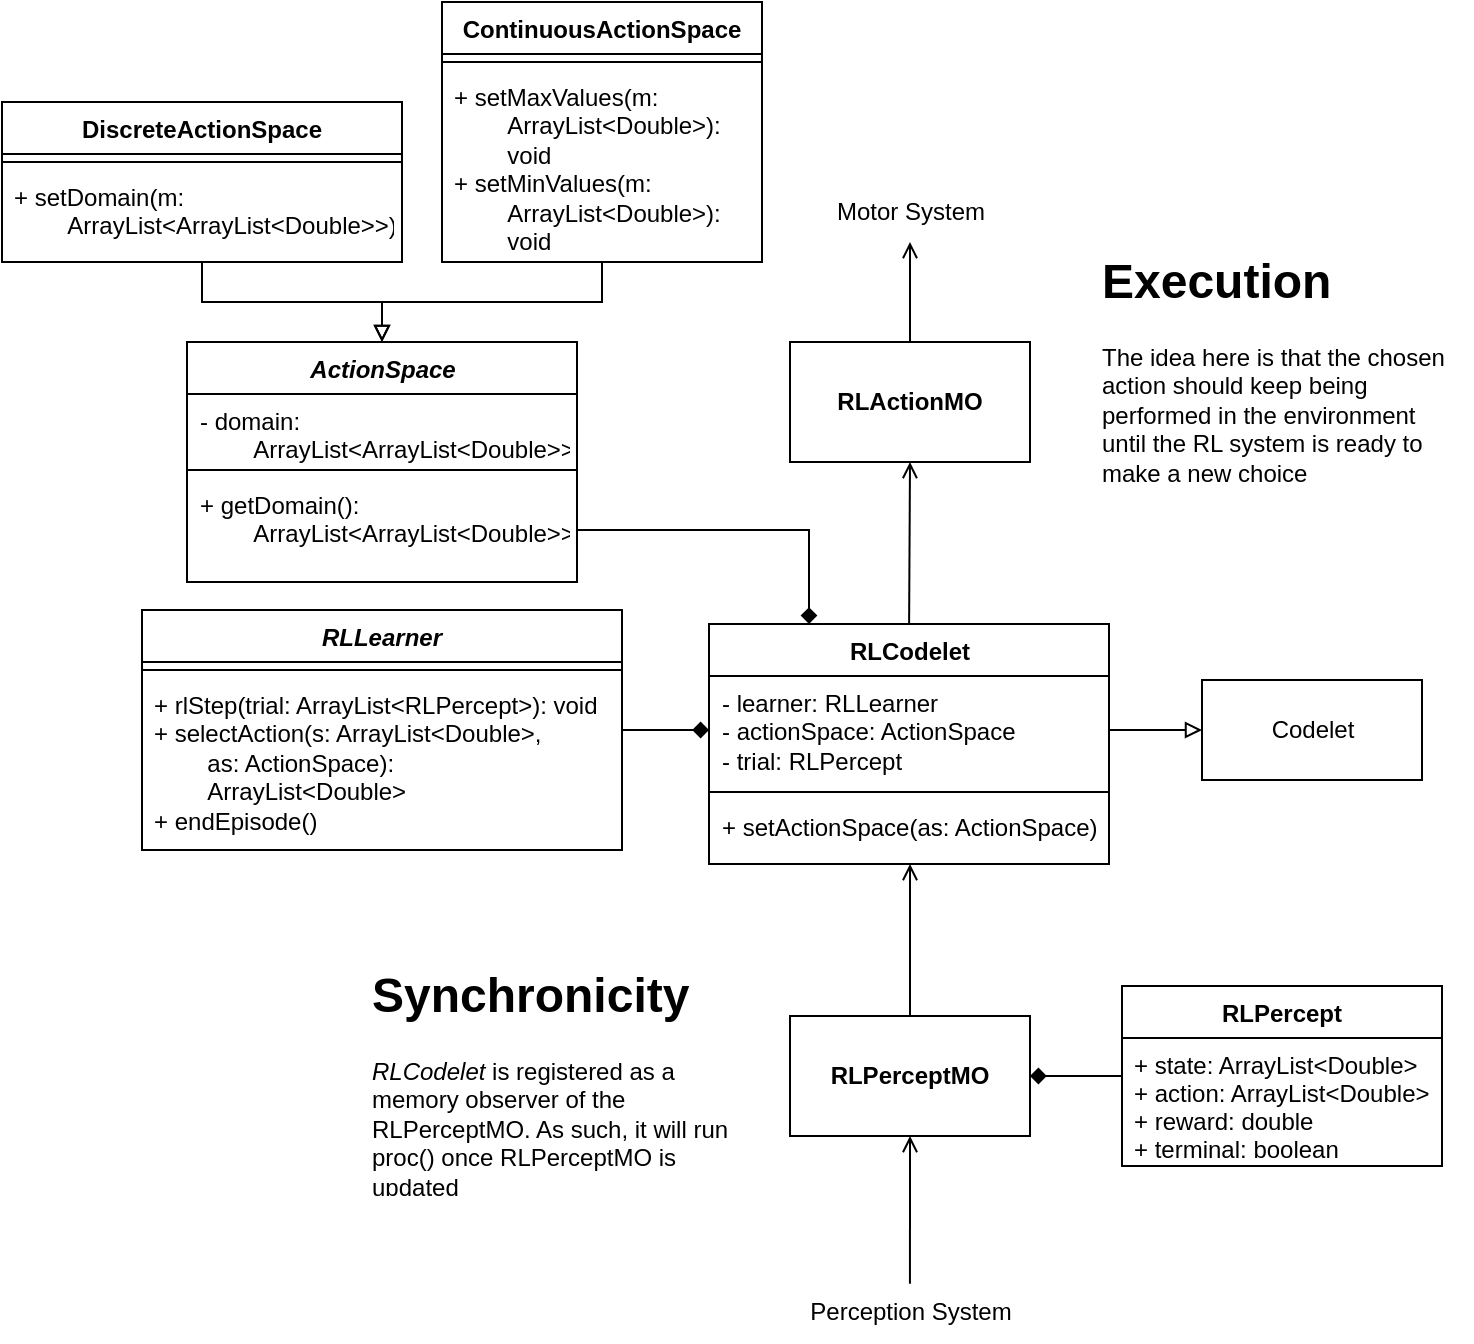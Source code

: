 <mxfile version="21.8.2" type="device">
  <diagram name="Página-1" id="L981XZq5zodmihKbrToB">
    <mxGraphModel dx="1050" dy="1798" grid="1" gridSize="10" guides="1" tooltips="1" connect="1" arrows="1" fold="1" page="1" pageScale="1" pageWidth="827" pageHeight="1169" math="0" shadow="0">
      <root>
        <mxCell id="0" />
        <mxCell id="1" parent="0" />
        <mxCell id="3fKyfZN-HIGO_9_7wgWq-18" style="edgeStyle=orthogonalEdgeStyle;rounded=0;orthogonalLoop=1;jettySize=auto;html=1;endArrow=open;endFill=0;exitX=0.5;exitY=0;exitDx=0;exitDy=0;" parent="1" source="ftiPFikEIieNRPhFFyMl-2" target="ySceeVKdL_UXed-vuoVS-14" edge="1">
          <mxGeometry relative="1" as="geometry">
            <mxPoint x="453.5" y="296" as="targetPoint" />
            <mxPoint x="454" y="440" as="sourcePoint" />
            <Array as="points">
              <mxPoint x="454" y="360" />
              <mxPoint x="454" y="360" />
            </Array>
          </mxGeometry>
        </mxCell>
        <mxCell id="-NE6A836NCrnR8vJoupu-13" style="edgeStyle=orthogonalEdgeStyle;rounded=0;orthogonalLoop=1;jettySize=auto;html=1;endArrow=none;endFill=0;startArrow=open;startFill=0;entryX=0.504;entryY=0.03;entryDx=0;entryDy=0;entryPerimeter=0;exitX=0.5;exitY=1;exitDx=0;exitDy=0;" parent="1" source="ftiPFikEIieNRPhFFyMl-2" target="-NE6A836NCrnR8vJoupu-24" edge="1">
          <mxGeometry relative="1" as="geometry">
            <mxPoint x="454" y="590" as="targetPoint" />
            <mxPoint x="453.98" y="534" as="sourcePoint" />
          </mxGeometry>
        </mxCell>
        <mxCell id="3fKyfZN-HIGO_9_7wgWq-25" style="edgeStyle=orthogonalEdgeStyle;rounded=0;orthogonalLoop=1;jettySize=auto;html=1;exitX=0.5;exitY=0;exitDx=0;exitDy=0;entryX=0.5;entryY=1;entryDx=0;entryDy=0;endArrow=open;endFill=0;" parent="1" target="ftiPFikEIieNRPhFFyMl-8" edge="1">
          <mxGeometry relative="1" as="geometry">
            <mxPoint x="453.68" y="190" as="targetPoint" />
            <mxPoint x="453.5" y="270" as="sourcePoint" />
          </mxGeometry>
        </mxCell>
        <mxCell id="-NE6A836NCrnR8vJoupu-12" style="edgeStyle=orthogonalEdgeStyle;rounded=0;orthogonalLoop=1;jettySize=auto;html=1;endArrow=open;endFill=0;exitX=0.5;exitY=0;exitDx=0;exitDy=0;" parent="1" source="ftiPFikEIieNRPhFFyMl-8" target="-NE6A836NCrnR8vJoupu-23" edge="1">
          <mxGeometry relative="1" as="geometry">
            <mxPoint x="454" y="80" as="targetPoint" />
            <mxPoint x="454" y="110" as="sourcePoint" />
          </mxGeometry>
        </mxCell>
        <mxCell id="3fKyfZN-HIGO_9_7wgWq-32" style="edgeStyle=orthogonalEdgeStyle;rounded=0;orthogonalLoop=1;jettySize=auto;html=1;entryX=1;entryY=0.5;entryDx=0;entryDy=0;endArrow=diamond;endFill=1;" parent="1" source="3fKyfZN-HIGO_9_7wgWq-27" target="ftiPFikEIieNRPhFFyMl-2" edge="1">
          <mxGeometry relative="1" as="geometry">
            <mxPoint x="534" y="479" as="targetPoint" />
          </mxGeometry>
        </mxCell>
        <mxCell id="3fKyfZN-HIGO_9_7wgWq-27" value="RLPercept" style="swimlane;fontStyle=1;childLayout=stackLayout;horizontal=1;startSize=26;fillColor=none;horizontalStack=0;resizeParent=1;resizeParentMax=0;resizeLast=0;collapsible=1;marginBottom=0;" parent="1" vertex="1">
          <mxGeometry x="560" y="442" width="160" height="90" as="geometry" />
        </mxCell>
        <mxCell id="3fKyfZN-HIGO_9_7wgWq-28" value="+ state: ArrayList&lt;Double&gt;&#xa;+ action: ArrayList&lt;Double&gt;&#xa;+ reward: double&#xa;+ terminal: boolean&#xa;" style="text;strokeColor=none;fillColor=none;align=left;verticalAlign=top;spacingLeft=4;spacingRight=4;overflow=hidden;rotatable=0;points=[[0,0.5],[1,0.5]];portConstraint=eastwest;" parent="3fKyfZN-HIGO_9_7wgWq-27" vertex="1">
          <mxGeometry y="26" width="160" height="64" as="geometry" />
        </mxCell>
        <mxCell id="3fKyfZN-HIGO_9_7wgWq-37" value="&lt;div&gt;Codelet&lt;/div&gt;" style="html=1;" parent="1" vertex="1">
          <mxGeometry x="600" y="289" width="110" height="50" as="geometry" />
        </mxCell>
        <mxCell id="-NE6A836NCrnR8vJoupu-1" style="edgeStyle=orthogonalEdgeStyle;rounded=0;orthogonalLoop=1;jettySize=auto;html=1;entryX=0;entryY=0.5;entryDx=0;entryDy=0;endArrow=block;endFill=0;" parent="1" source="ySceeVKdL_UXed-vuoVS-12" target="3fKyfZN-HIGO_9_7wgWq-37" edge="1">
          <mxGeometry relative="1" as="geometry">
            <mxPoint x="541.5" y="323" as="sourcePoint" />
          </mxGeometry>
        </mxCell>
        <mxCell id="-NE6A836NCrnR8vJoupu-23" value="Motor System" style="text;html=1;align=center;verticalAlign=middle;resizable=0;points=[];autosize=1;strokeColor=none;fillColor=none;" parent="1" vertex="1">
          <mxGeometry x="404" y="40" width="100" height="30" as="geometry" />
        </mxCell>
        <mxCell id="-NE6A836NCrnR8vJoupu-24" value="&lt;div&gt;Perception System&lt;/div&gt;" style="text;html=1;align=center;verticalAlign=middle;resizable=0;points=[];autosize=1;strokeColor=none;fillColor=none;" parent="1" vertex="1">
          <mxGeometry x="393.5" y="590" width="120" height="30" as="geometry" />
        </mxCell>
        <mxCell id="oXIEZwQkRcJTD2ducp0V-1" value="&lt;h1&gt;Synchronicity&lt;/h1&gt;&lt;div&gt;&lt;i&gt;RLCodelet &lt;/i&gt;is registered as a memory observer of the RLPerceptMO. As such, it will run proc() once RLPerceptMO is updated&lt;/div&gt;" style="text;html=1;strokeColor=none;fillColor=none;spacing=5;spacingTop=-20;whiteSpace=wrap;overflow=hidden;rounded=0;" parent="1" vertex="1">
          <mxGeometry x="180" y="427" width="190" height="120" as="geometry" />
        </mxCell>
        <mxCell id="oXIEZwQkRcJTD2ducp0V-2" value="&lt;h1&gt;Execution&lt;br&gt;&lt;/h1&gt;&lt;p&gt;The idea here is that the chosen action should keep being performed in the environment until the RL system is ready to make a new choice&lt;br&gt;&lt;/p&gt;" style="text;html=1;strokeColor=none;fillColor=none;spacing=5;spacingTop=-20;whiteSpace=wrap;overflow=hidden;rounded=0;" parent="1" vertex="1">
          <mxGeometry x="545" y="70" width="190" height="130" as="geometry" />
        </mxCell>
        <mxCell id="ftiPFikEIieNRPhFFyMl-2" value="&lt;b&gt;RLPerceptMO&lt;/b&gt;" style="rounded=0;whiteSpace=wrap;html=1;" parent="1" vertex="1">
          <mxGeometry x="394" y="457" width="120" height="60" as="geometry" />
        </mxCell>
        <mxCell id="ftiPFikEIieNRPhFFyMl-8" value="&lt;b&gt;RLActionMO&lt;/b&gt;" style="rounded=0;whiteSpace=wrap;html=1;" parent="1" vertex="1">
          <mxGeometry x="394" y="120" width="120" height="60" as="geometry" />
        </mxCell>
        <mxCell id="ySceeVKdL_UXed-vuoVS-10" style="edgeStyle=orthogonalEdgeStyle;rounded=0;orthogonalLoop=1;jettySize=auto;html=1;endArrow=diamond;endFill=1;" edge="1" parent="1" source="ySceeVKdL_UXed-vuoVS-6" target="ySceeVKdL_UXed-vuoVS-12">
          <mxGeometry relative="1" as="geometry">
            <mxPoint x="365.5" y="323" as="targetPoint" />
          </mxGeometry>
        </mxCell>
        <mxCell id="ySceeVKdL_UXed-vuoVS-6" value="&lt;i&gt;RLLearner&lt;/i&gt;" style="swimlane;fontStyle=1;align=center;verticalAlign=top;childLayout=stackLayout;horizontal=1;startSize=26;horizontalStack=0;resizeParent=1;resizeParentMax=0;resizeLast=0;collapsible=1;marginBottom=0;whiteSpace=wrap;html=1;" vertex="1" parent="1">
          <mxGeometry x="70" y="254" width="240" height="120" as="geometry" />
        </mxCell>
        <mxCell id="ySceeVKdL_UXed-vuoVS-8" value="" style="line;strokeWidth=1;fillColor=none;align=left;verticalAlign=middle;spacingTop=-1;spacingLeft=3;spacingRight=3;rotatable=0;labelPosition=right;points=[];portConstraint=eastwest;strokeColor=inherit;" vertex="1" parent="ySceeVKdL_UXed-vuoVS-6">
          <mxGeometry y="26" width="240" height="8" as="geometry" />
        </mxCell>
        <mxCell id="ySceeVKdL_UXed-vuoVS-9" value="+ rlStep(trial: ArrayList&amp;lt;RLPercept&amp;gt;): void&lt;br&gt;+ selectAction(s: ArrayList&amp;lt;Double&amp;gt;, &lt;br&gt;&lt;span style=&quot;white-space: pre;&quot;&gt;&#x9;&lt;/span&gt;as: ActionSpace): &lt;span style=&quot;white-space: pre;&quot;&gt;&#x9;&lt;/span&gt;ArrayList&amp;lt;Double&amp;gt;&lt;br&gt;+ endEpisode()" style="text;strokeColor=none;fillColor=none;align=left;verticalAlign=top;spacingLeft=4;spacingRight=4;overflow=hidden;rotatable=0;points=[[0,0.5],[1,0.5]];portConstraint=eastwest;whiteSpace=wrap;html=1;" vertex="1" parent="ySceeVKdL_UXed-vuoVS-6">
          <mxGeometry y="34" width="240" height="86" as="geometry" />
        </mxCell>
        <mxCell id="ySceeVKdL_UXed-vuoVS-11" value="RLCodelet" style="swimlane;fontStyle=1;align=center;verticalAlign=top;childLayout=stackLayout;horizontal=1;startSize=26;horizontalStack=0;resizeParent=1;resizeParentMax=0;resizeLast=0;collapsible=1;marginBottom=0;whiteSpace=wrap;html=1;" vertex="1" parent="1">
          <mxGeometry x="353.5" y="261" width="200" height="120" as="geometry" />
        </mxCell>
        <mxCell id="ySceeVKdL_UXed-vuoVS-12" value="- learner: RLLearner&lt;br&gt;- actionSpace: ActionSpace&lt;br&gt;- trial: RLPercept" style="text;strokeColor=none;fillColor=none;align=left;verticalAlign=top;spacingLeft=4;spacingRight=4;overflow=hidden;rotatable=0;points=[[0,0.5],[1,0.5]];portConstraint=eastwest;whiteSpace=wrap;html=1;" vertex="1" parent="ySceeVKdL_UXed-vuoVS-11">
          <mxGeometry y="26" width="200" height="54" as="geometry" />
        </mxCell>
        <mxCell id="ySceeVKdL_UXed-vuoVS-13" value="" style="line;strokeWidth=1;fillColor=none;align=left;verticalAlign=middle;spacingTop=-1;spacingLeft=3;spacingRight=3;rotatable=0;labelPosition=right;points=[];portConstraint=eastwest;strokeColor=inherit;" vertex="1" parent="ySceeVKdL_UXed-vuoVS-11">
          <mxGeometry y="80" width="200" height="8" as="geometry" />
        </mxCell>
        <mxCell id="ySceeVKdL_UXed-vuoVS-14" value="+ setActionSpace(as: ActionSpace)" style="text;strokeColor=none;fillColor=none;align=left;verticalAlign=top;spacingLeft=4;spacingRight=4;overflow=hidden;rotatable=0;points=[[0,0.5],[1,0.5]];portConstraint=eastwest;whiteSpace=wrap;html=1;" vertex="1" parent="ySceeVKdL_UXed-vuoVS-11">
          <mxGeometry y="88" width="200" height="32" as="geometry" />
        </mxCell>
        <mxCell id="ySceeVKdL_UXed-vuoVS-17" value="&lt;i&gt;ActionSpace&lt;br&gt;&lt;/i&gt;" style="swimlane;fontStyle=1;align=center;verticalAlign=top;childLayout=stackLayout;horizontal=1;startSize=26;horizontalStack=0;resizeParent=1;resizeParentMax=0;resizeLast=0;collapsible=1;marginBottom=0;whiteSpace=wrap;html=1;" vertex="1" parent="1">
          <mxGeometry x="92.5" y="120" width="195" height="120" as="geometry" />
        </mxCell>
        <mxCell id="ySceeVKdL_UXed-vuoVS-18" value="- domain: &lt;span style=&quot;white-space: pre;&quot;&gt;&#x9;&lt;/span&gt;ArrayList&amp;lt;ArrayList&amp;lt;Double&amp;gt;&amp;gt;&lt;br&gt;- size: int" style="text;strokeColor=none;fillColor=none;align=left;verticalAlign=top;spacingLeft=4;spacingRight=4;overflow=hidden;rotatable=0;points=[[0,0.5],[1,0.5]];portConstraint=eastwest;whiteSpace=wrap;html=1;" vertex="1" parent="ySceeVKdL_UXed-vuoVS-17">
          <mxGeometry y="26" width="195" height="34" as="geometry" />
        </mxCell>
        <mxCell id="ySceeVKdL_UXed-vuoVS-19" value="" style="line;strokeWidth=1;fillColor=none;align=left;verticalAlign=middle;spacingTop=-1;spacingLeft=3;spacingRight=3;rotatable=0;labelPosition=right;points=[];portConstraint=eastwest;strokeColor=inherit;" vertex="1" parent="ySceeVKdL_UXed-vuoVS-17">
          <mxGeometry y="60" width="195" height="8" as="geometry" />
        </mxCell>
        <mxCell id="ySceeVKdL_UXed-vuoVS-20" value="+ getDomain(): &lt;span style=&quot;white-space: pre;&quot;&gt;&#x9;&lt;/span&gt;ArrayList&amp;lt;ArrayList&amp;lt;Double&amp;gt;&amp;gt;" style="text;strokeColor=none;fillColor=none;align=left;verticalAlign=top;spacingLeft=4;spacingRight=4;overflow=hidden;rotatable=0;points=[[0,0.5],[1,0.5]];portConstraint=eastwest;whiteSpace=wrap;html=1;" vertex="1" parent="ySceeVKdL_UXed-vuoVS-17">
          <mxGeometry y="68" width="195" height="52" as="geometry" />
        </mxCell>
        <mxCell id="ySceeVKdL_UXed-vuoVS-29" style="edgeStyle=orthogonalEdgeStyle;rounded=0;orthogonalLoop=1;jettySize=auto;html=1;endArrow=block;endFill=0;" edge="1" parent="1" source="ySceeVKdL_UXed-vuoVS-21" target="ySceeVKdL_UXed-vuoVS-17">
          <mxGeometry relative="1" as="geometry" />
        </mxCell>
        <mxCell id="ySceeVKdL_UXed-vuoVS-21" value="ContinuousActionSpace" style="swimlane;fontStyle=1;align=center;verticalAlign=top;childLayout=stackLayout;horizontal=1;startSize=26;horizontalStack=0;resizeParent=1;resizeParentMax=0;resizeLast=0;collapsible=1;marginBottom=0;whiteSpace=wrap;html=1;" vertex="1" parent="1">
          <mxGeometry x="220" y="-50" width="160" height="130" as="geometry" />
        </mxCell>
        <mxCell id="ySceeVKdL_UXed-vuoVS-23" value="" style="line;strokeWidth=1;fillColor=none;align=left;verticalAlign=middle;spacingTop=-1;spacingLeft=3;spacingRight=3;rotatable=0;labelPosition=right;points=[];portConstraint=eastwest;strokeColor=inherit;" vertex="1" parent="ySceeVKdL_UXed-vuoVS-21">
          <mxGeometry y="26" width="160" height="8" as="geometry" />
        </mxCell>
        <mxCell id="ySceeVKdL_UXed-vuoVS-24" value="+ setMaxValues(m: &lt;span style=&quot;white-space: pre;&quot;&gt;&#x9;&lt;/span&gt;ArrayList&amp;lt;Double&amp;gt;):&lt;br&gt;&lt;span style=&quot;white-space: pre;&quot;&gt;&#x9;&lt;/span&gt;void&lt;br&gt;+ setMinValues(m:&lt;br&gt;&lt;span style=&quot;white-space: pre;&quot;&gt;&#x9;&lt;/span&gt;ArrayList&amp;lt;Double&amp;gt;):&lt;br&gt;&lt;span style=&quot;white-space: pre;&quot;&gt;&#x9;&lt;/span&gt;void" style="text;strokeColor=none;fillColor=none;align=left;verticalAlign=top;spacingLeft=4;spacingRight=4;overflow=hidden;rotatable=0;points=[[0,0.5],[1,0.5]];portConstraint=eastwest;whiteSpace=wrap;html=1;" vertex="1" parent="ySceeVKdL_UXed-vuoVS-21">
          <mxGeometry y="34" width="160" height="96" as="geometry" />
        </mxCell>
        <mxCell id="ySceeVKdL_UXed-vuoVS-28" style="edgeStyle=orthogonalEdgeStyle;rounded=0;orthogonalLoop=1;jettySize=auto;html=1;entryX=0.5;entryY=0;entryDx=0;entryDy=0;endArrow=block;endFill=0;" edge="1" parent="1" source="ySceeVKdL_UXed-vuoVS-25" target="ySceeVKdL_UXed-vuoVS-17">
          <mxGeometry relative="1" as="geometry" />
        </mxCell>
        <mxCell id="ySceeVKdL_UXed-vuoVS-25" value="DiscreteActionSpace" style="swimlane;fontStyle=1;align=center;verticalAlign=top;childLayout=stackLayout;horizontal=1;startSize=26;horizontalStack=0;resizeParent=1;resizeParentMax=0;resizeLast=0;collapsible=1;marginBottom=0;whiteSpace=wrap;html=1;" vertex="1" parent="1">
          <mxGeometry width="200" height="80" as="geometry" />
        </mxCell>
        <mxCell id="ySceeVKdL_UXed-vuoVS-26" value="" style="line;strokeWidth=1;fillColor=none;align=left;verticalAlign=middle;spacingTop=-1;spacingLeft=3;spacingRight=3;rotatable=0;labelPosition=right;points=[];portConstraint=eastwest;strokeColor=inherit;" vertex="1" parent="ySceeVKdL_UXed-vuoVS-25">
          <mxGeometry y="26" width="200" height="8" as="geometry" />
        </mxCell>
        <mxCell id="ySceeVKdL_UXed-vuoVS-27" value="+ setDomain(m: &lt;span style=&quot;white-space: pre;&quot;&gt;&#x9;&lt;/span&gt;ArrayList&amp;lt;ArrayList&amp;lt;Double&amp;gt;&amp;gt;)" style="text;strokeColor=none;fillColor=none;align=left;verticalAlign=top;spacingLeft=4;spacingRight=4;overflow=hidden;rotatable=0;points=[[0,0.5],[1,0.5]];portConstraint=eastwest;whiteSpace=wrap;html=1;" vertex="1" parent="ySceeVKdL_UXed-vuoVS-25">
          <mxGeometry y="34" width="200" height="46" as="geometry" />
        </mxCell>
        <mxCell id="ySceeVKdL_UXed-vuoVS-30" style="edgeStyle=orthogonalEdgeStyle;rounded=0;orthogonalLoop=1;jettySize=auto;html=1;entryX=0.25;entryY=0;entryDx=0;entryDy=0;endArrow=diamond;endFill=1;" edge="1" parent="1" source="ySceeVKdL_UXed-vuoVS-20" target="ySceeVKdL_UXed-vuoVS-11">
          <mxGeometry relative="1" as="geometry" />
        </mxCell>
      </root>
    </mxGraphModel>
  </diagram>
</mxfile>
